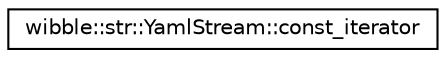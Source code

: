 digraph G
{
  edge [fontname="Helvetica",fontsize="10",labelfontname="Helvetica",labelfontsize="10"];
  node [fontname="Helvetica",fontsize="10",shape=record];
  rankdir="LR";
  Node1 [label="wibble::str::YamlStream::const_iterator",height=0.2,width=0.4,color="black", fillcolor="white", style="filled",URL="$classwibble_1_1str_1_1YamlStream_1_1const__iterator.html"];
}
